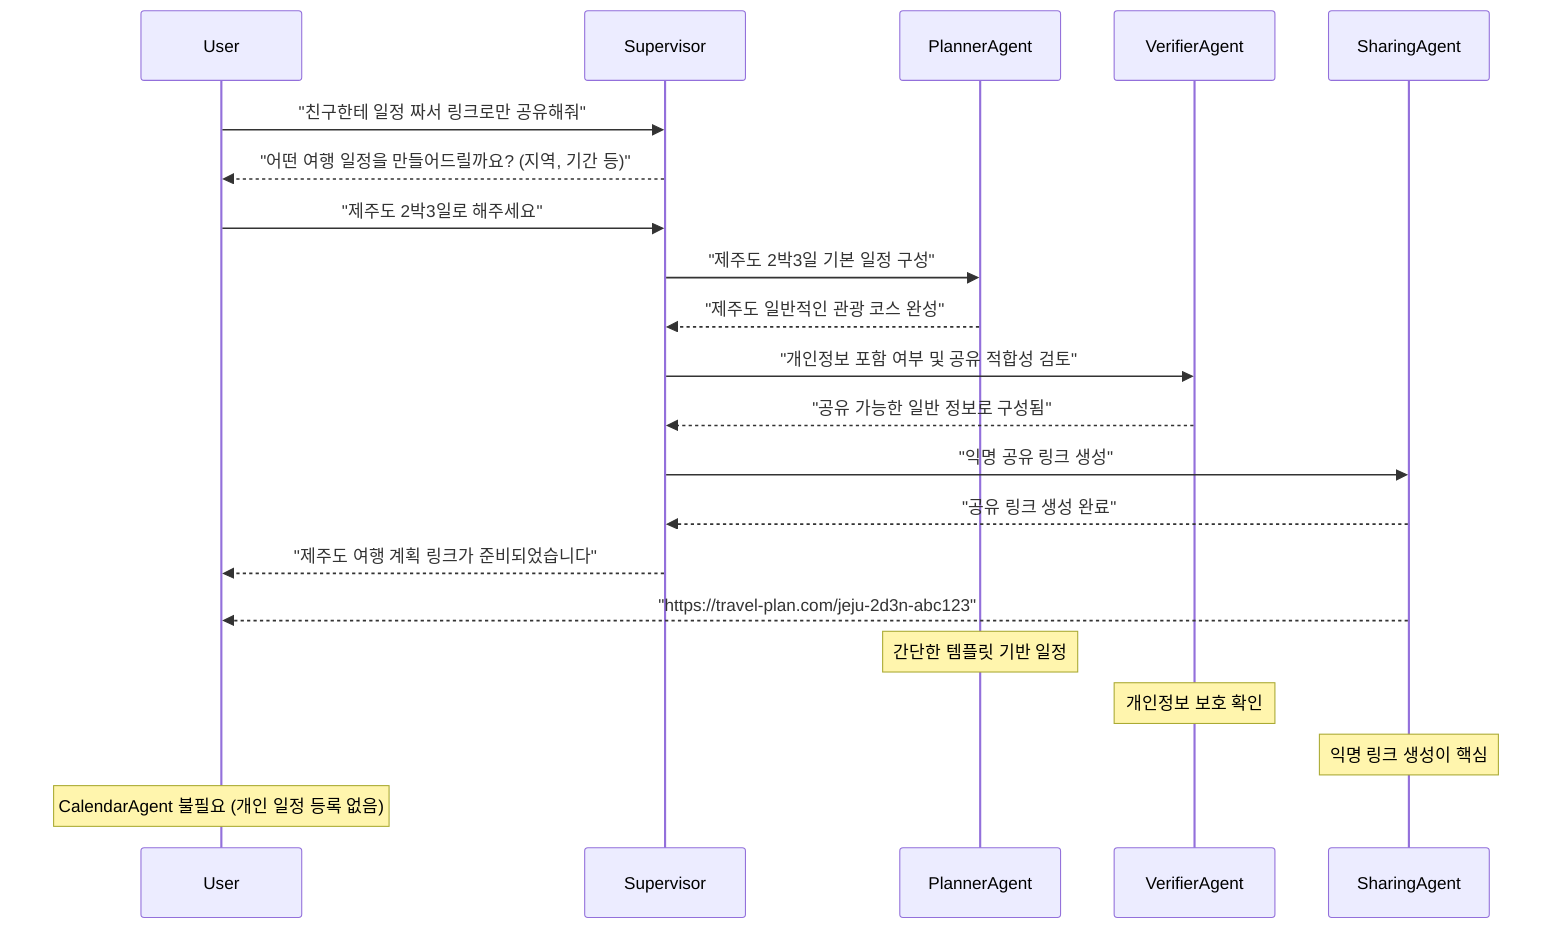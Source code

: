 %% 06_share_only: 친구한테 일정 짜서 링크로만 공유해줘
sequenceDiagram
    participant User
    participant Supervisor
    participant PlannerAgent
    participant VerifierAgent
    participant SharingAgent
    
    User->>Supervisor: "친구한테 일정 짜서 링크로만 공유해줘"
    Supervisor-->>User: "어떤 여행 일정을 만들어드릴까요? (지역, 기간 등)"
    User->>Supervisor: "제주도 2박3일로 해주세요"
    
    Supervisor->>PlannerAgent: "제주도 2박3일 기본 일정 구성"
    PlannerAgent-->>Supervisor: "제주도 일반적인 관광 코스 완성"
    
    Supervisor->>VerifierAgent: "개인정보 포함 여부 및 공유 적합성 검토"
    VerifierAgent-->>Supervisor: "공유 가능한 일반 정보로 구성됨"
    
    Supervisor->>SharingAgent: "익명 공유 링크 생성"
    SharingAgent-->>Supervisor: "공유 링크 생성 완료"
    
    Supervisor-->>User: "제주도 여행 계획 링크가 준비되었습니다"
    SharingAgent-->>User: "https://travel-plan.com/jeju-2d3n-abc123"
    
    Note over PlannerAgent: 간단한 템플릿 기반 일정
    Note over VerifierAgent: 개인정보 보호 확인
    Note over SharingAgent: 익명 링크 생성이 핵심
    Note over User: CalendarAgent 불필요 (개인 일정 등록 없음)